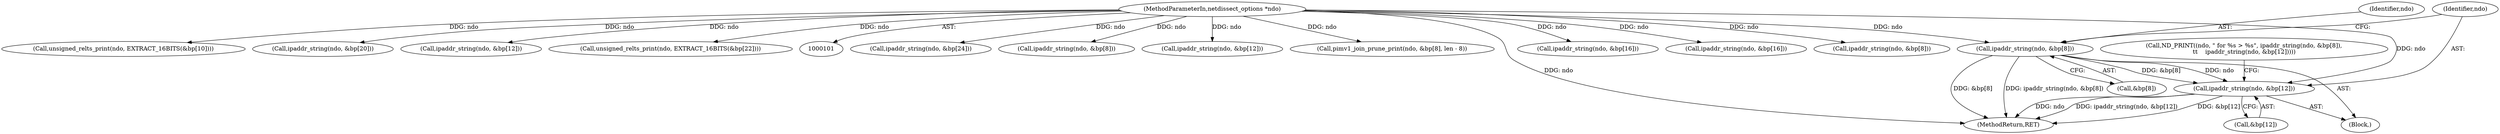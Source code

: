 digraph "0_tcpdump_5dc1860d8267b1e0cb78c9ffa2a40bea2fdb3ddc_2@pointer" {
"1000249" [label="(Call,ipaddr_string(ndo, &bp[8]))"];
"1000102" [label="(MethodParameterIn,netdissect_options *ndo)"];
"1000255" [label="(Call,ipaddr_string(ndo, &bp[12]))"];
"1000229" [label="(Call,ipaddr_string(ndo, &bp[24]))"];
"1000278" [label="(Call,ipaddr_string(ndo, &bp[8]))"];
"1000256" [label="(Identifier,ndo)"];
"1000249" [label="(Call,ipaddr_string(ndo, &bp[8]))"];
"1000360" [label="(Call,ipaddr_string(ndo, &bp[12]))"];
"1000257" [label="(Call,&bp[12])"];
"1000406" [label="(Call,pimv1_join_prune_print(ndo, &bp[8], len - 8))"];
"1000308" [label="(Call,ipaddr_string(ndo, &bp[16]))"];
"1000243" [label="(Call,ND_PRINT((ndo, \" for %s > %s\", ipaddr_string(ndo, &bp[8]),\n\t\t    ipaddr_string(ndo, &bp[12]))))"];
"1000335" [label="(Call,ipaddr_string(ndo, &bp[16]))"];
"1000250" [label="(Identifier,ndo)"];
"1000248" [label="(Block,)"];
"1000341" [label="(Call,ipaddr_string(ndo, &bp[8]))"];
"1000199" [label="(Call,unsigned_relts_print(ndo, EXTRACT_16BITS(&bp[10])))"];
"1000255" [label="(Call,ipaddr_string(ndo, &bp[12]))"];
"1000445" [label="(MethodReturn,RET)"];
"1000223" [label="(Call,ipaddr_string(ndo, &bp[20]))"];
"1000297" [label="(Call,ipaddr_string(ndo, &bp[12]))"];
"1000102" [label="(MethodParameterIn,netdissect_options *ndo)"];
"1000251" [label="(Call,&bp[8])"];
"1000314" [label="(Call,unsigned_relts_print(ndo, EXTRACT_16BITS(&bp[22])))"];
"1000249" -> "1000248"  [label="AST: "];
"1000249" -> "1000251"  [label="CFG: "];
"1000250" -> "1000249"  [label="AST: "];
"1000251" -> "1000249"  [label="AST: "];
"1000256" -> "1000249"  [label="CFG: "];
"1000249" -> "1000445"  [label="DDG: &bp[8]"];
"1000249" -> "1000445"  [label="DDG: ipaddr_string(ndo, &bp[8])"];
"1000102" -> "1000249"  [label="DDG: ndo"];
"1000249" -> "1000255"  [label="DDG: ndo"];
"1000249" -> "1000255"  [label="DDG: &bp[8]"];
"1000102" -> "1000101"  [label="AST: "];
"1000102" -> "1000445"  [label="DDG: ndo"];
"1000102" -> "1000199"  [label="DDG: ndo"];
"1000102" -> "1000223"  [label="DDG: ndo"];
"1000102" -> "1000229"  [label="DDG: ndo"];
"1000102" -> "1000255"  [label="DDG: ndo"];
"1000102" -> "1000278"  [label="DDG: ndo"];
"1000102" -> "1000297"  [label="DDG: ndo"];
"1000102" -> "1000308"  [label="DDG: ndo"];
"1000102" -> "1000314"  [label="DDG: ndo"];
"1000102" -> "1000335"  [label="DDG: ndo"];
"1000102" -> "1000341"  [label="DDG: ndo"];
"1000102" -> "1000360"  [label="DDG: ndo"];
"1000102" -> "1000406"  [label="DDG: ndo"];
"1000255" -> "1000248"  [label="AST: "];
"1000255" -> "1000257"  [label="CFG: "];
"1000256" -> "1000255"  [label="AST: "];
"1000257" -> "1000255"  [label="AST: "];
"1000243" -> "1000255"  [label="CFG: "];
"1000255" -> "1000445"  [label="DDG: ndo"];
"1000255" -> "1000445"  [label="DDG: ipaddr_string(ndo, &bp[12])"];
"1000255" -> "1000445"  [label="DDG: &bp[12]"];
}
